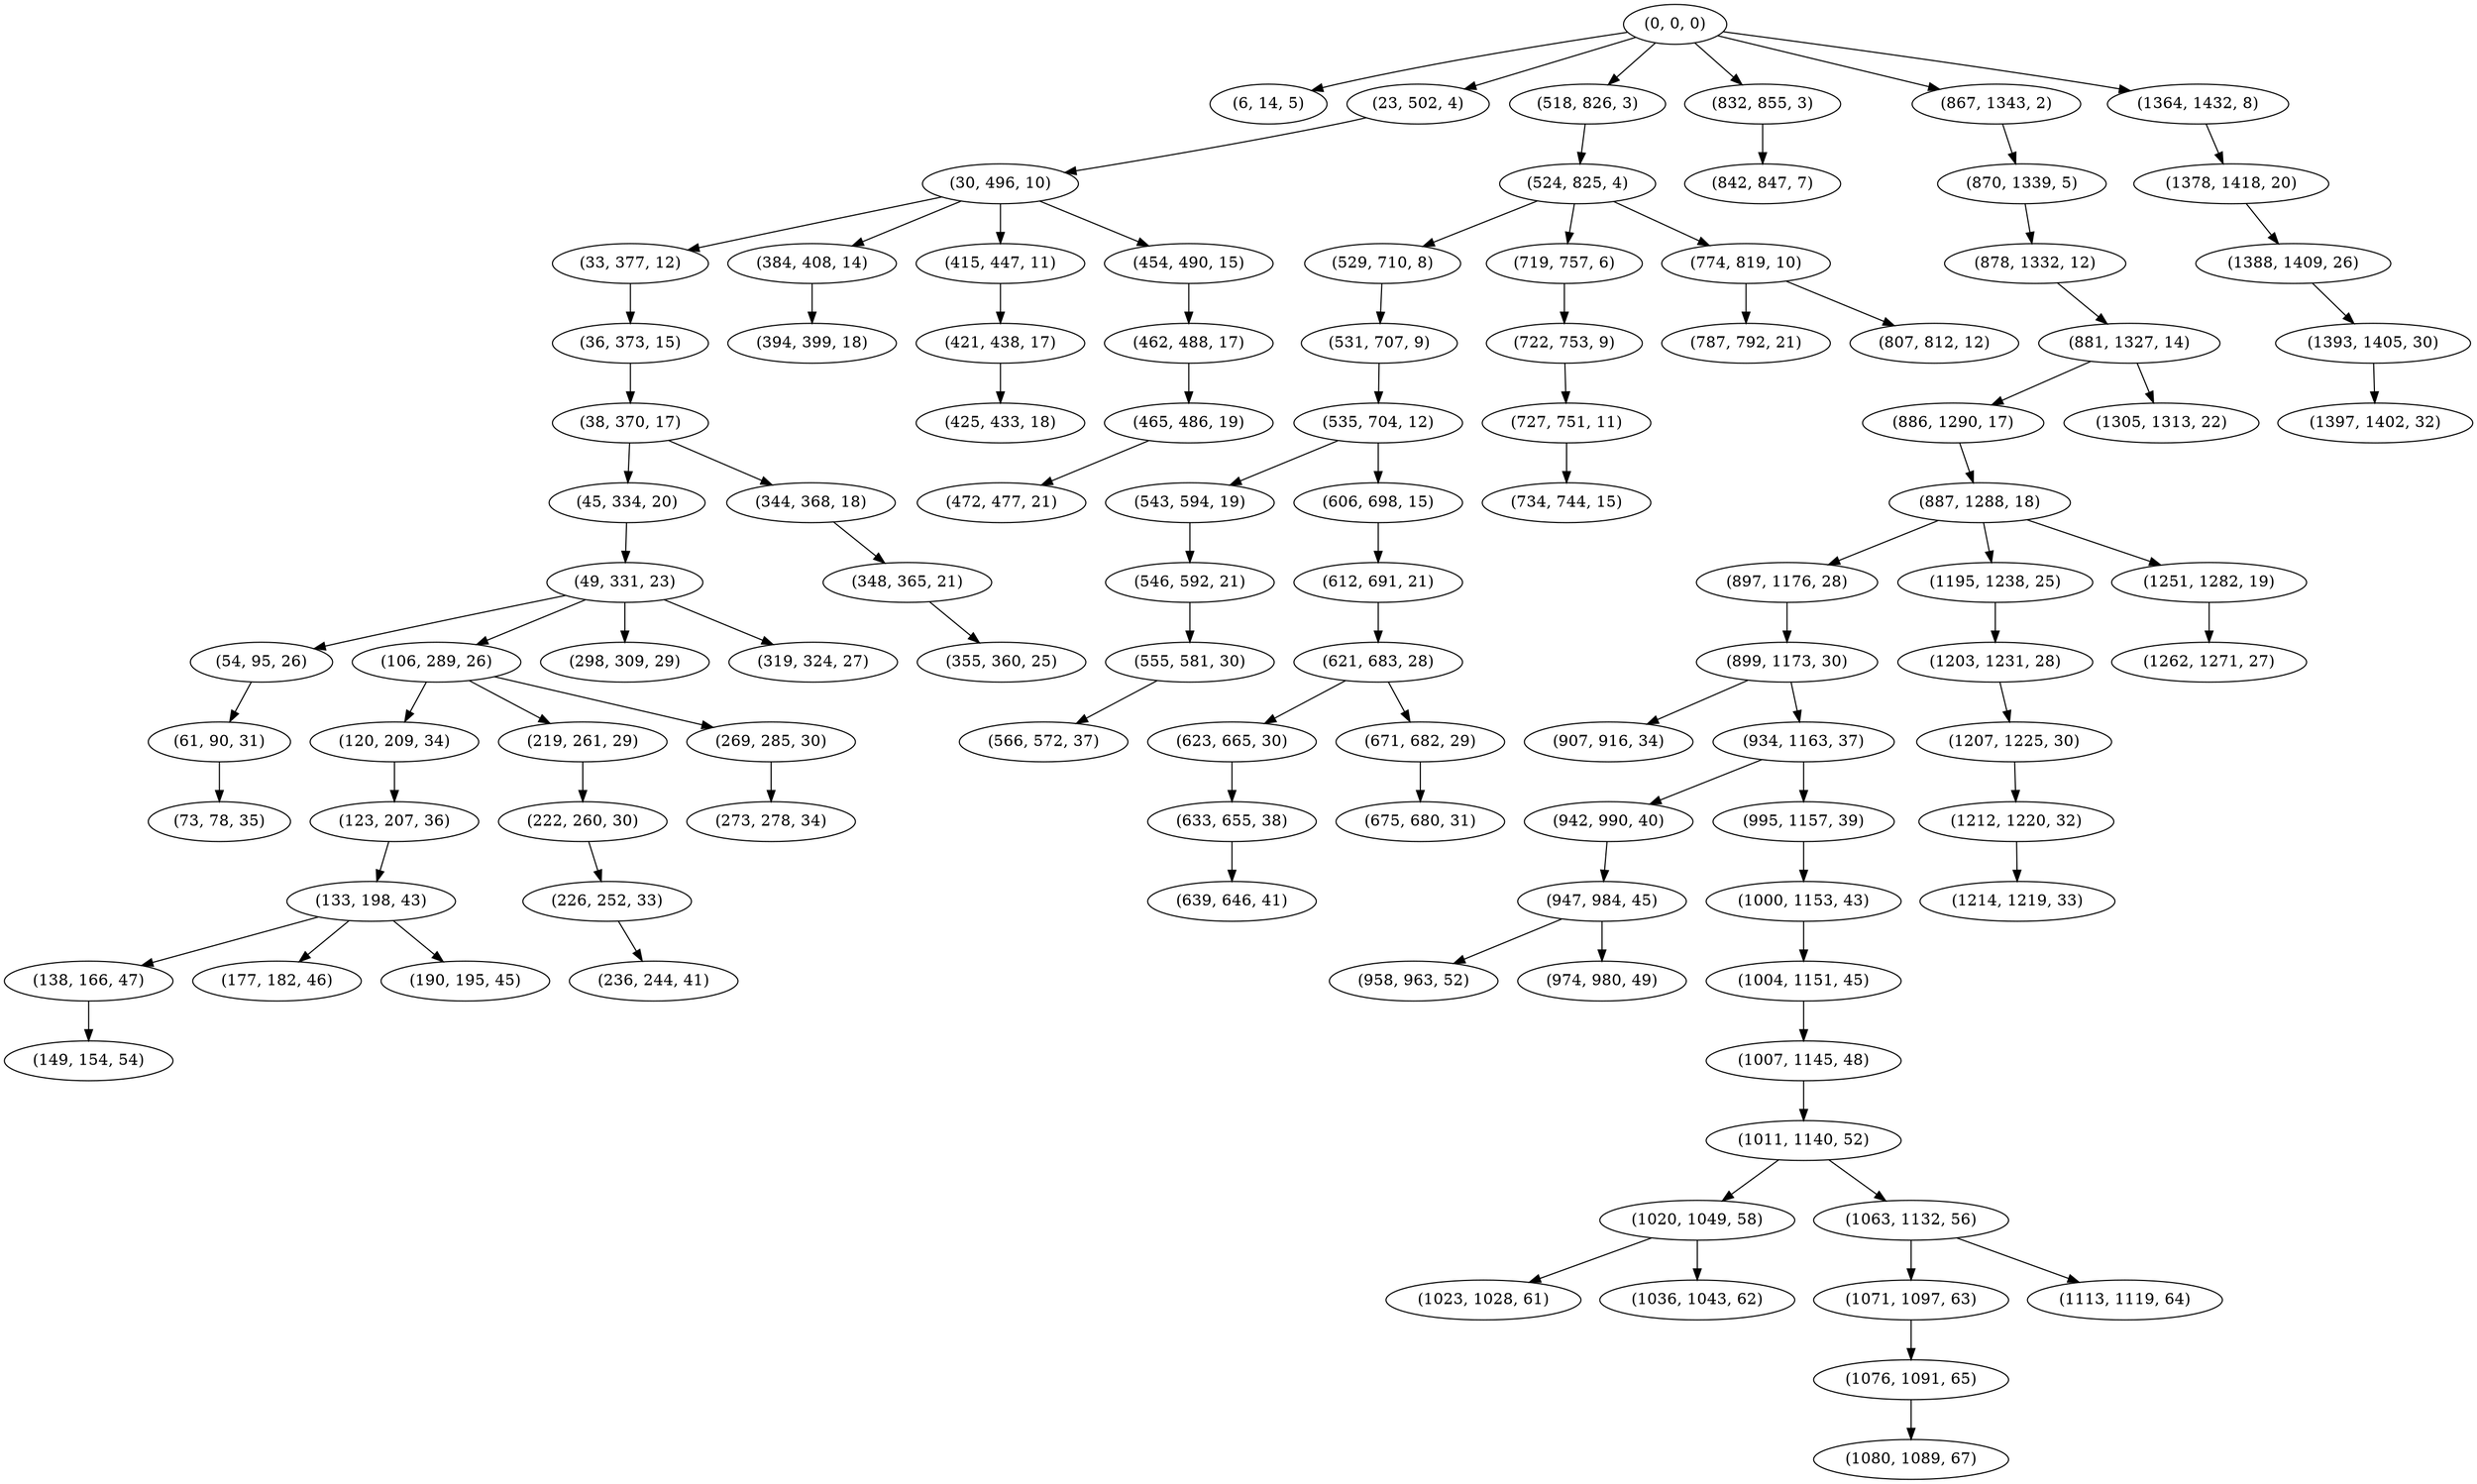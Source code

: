 digraph tree {
    "(0, 0, 0)";
    "(6, 14, 5)";
    "(23, 502, 4)";
    "(30, 496, 10)";
    "(33, 377, 12)";
    "(36, 373, 15)";
    "(38, 370, 17)";
    "(45, 334, 20)";
    "(49, 331, 23)";
    "(54, 95, 26)";
    "(61, 90, 31)";
    "(73, 78, 35)";
    "(106, 289, 26)";
    "(120, 209, 34)";
    "(123, 207, 36)";
    "(133, 198, 43)";
    "(138, 166, 47)";
    "(149, 154, 54)";
    "(177, 182, 46)";
    "(190, 195, 45)";
    "(219, 261, 29)";
    "(222, 260, 30)";
    "(226, 252, 33)";
    "(236, 244, 41)";
    "(269, 285, 30)";
    "(273, 278, 34)";
    "(298, 309, 29)";
    "(319, 324, 27)";
    "(344, 368, 18)";
    "(348, 365, 21)";
    "(355, 360, 25)";
    "(384, 408, 14)";
    "(394, 399, 18)";
    "(415, 447, 11)";
    "(421, 438, 17)";
    "(425, 433, 18)";
    "(454, 490, 15)";
    "(462, 488, 17)";
    "(465, 486, 19)";
    "(472, 477, 21)";
    "(518, 826, 3)";
    "(524, 825, 4)";
    "(529, 710, 8)";
    "(531, 707, 9)";
    "(535, 704, 12)";
    "(543, 594, 19)";
    "(546, 592, 21)";
    "(555, 581, 30)";
    "(566, 572, 37)";
    "(606, 698, 15)";
    "(612, 691, 21)";
    "(621, 683, 28)";
    "(623, 665, 30)";
    "(633, 655, 38)";
    "(639, 646, 41)";
    "(671, 682, 29)";
    "(675, 680, 31)";
    "(719, 757, 6)";
    "(722, 753, 9)";
    "(727, 751, 11)";
    "(734, 744, 15)";
    "(774, 819, 10)";
    "(787, 792, 21)";
    "(807, 812, 12)";
    "(832, 855, 3)";
    "(842, 847, 7)";
    "(867, 1343, 2)";
    "(870, 1339, 5)";
    "(878, 1332, 12)";
    "(881, 1327, 14)";
    "(886, 1290, 17)";
    "(887, 1288, 18)";
    "(897, 1176, 28)";
    "(899, 1173, 30)";
    "(907, 916, 34)";
    "(934, 1163, 37)";
    "(942, 990, 40)";
    "(947, 984, 45)";
    "(958, 963, 52)";
    "(974, 980, 49)";
    "(995, 1157, 39)";
    "(1000, 1153, 43)";
    "(1004, 1151, 45)";
    "(1007, 1145, 48)";
    "(1011, 1140, 52)";
    "(1020, 1049, 58)";
    "(1023, 1028, 61)";
    "(1036, 1043, 62)";
    "(1063, 1132, 56)";
    "(1071, 1097, 63)";
    "(1076, 1091, 65)";
    "(1080, 1089, 67)";
    "(1113, 1119, 64)";
    "(1195, 1238, 25)";
    "(1203, 1231, 28)";
    "(1207, 1225, 30)";
    "(1212, 1220, 32)";
    "(1214, 1219, 33)";
    "(1251, 1282, 19)";
    "(1262, 1271, 27)";
    "(1305, 1313, 22)";
    "(1364, 1432, 8)";
    "(1378, 1418, 20)";
    "(1388, 1409, 26)";
    "(1393, 1405, 30)";
    "(1397, 1402, 32)";
    "(0, 0, 0)" -> "(6, 14, 5)";
    "(0, 0, 0)" -> "(23, 502, 4)";
    "(0, 0, 0)" -> "(518, 826, 3)";
    "(0, 0, 0)" -> "(832, 855, 3)";
    "(0, 0, 0)" -> "(867, 1343, 2)";
    "(0, 0, 0)" -> "(1364, 1432, 8)";
    "(23, 502, 4)" -> "(30, 496, 10)";
    "(30, 496, 10)" -> "(33, 377, 12)";
    "(30, 496, 10)" -> "(384, 408, 14)";
    "(30, 496, 10)" -> "(415, 447, 11)";
    "(30, 496, 10)" -> "(454, 490, 15)";
    "(33, 377, 12)" -> "(36, 373, 15)";
    "(36, 373, 15)" -> "(38, 370, 17)";
    "(38, 370, 17)" -> "(45, 334, 20)";
    "(38, 370, 17)" -> "(344, 368, 18)";
    "(45, 334, 20)" -> "(49, 331, 23)";
    "(49, 331, 23)" -> "(54, 95, 26)";
    "(49, 331, 23)" -> "(106, 289, 26)";
    "(49, 331, 23)" -> "(298, 309, 29)";
    "(49, 331, 23)" -> "(319, 324, 27)";
    "(54, 95, 26)" -> "(61, 90, 31)";
    "(61, 90, 31)" -> "(73, 78, 35)";
    "(106, 289, 26)" -> "(120, 209, 34)";
    "(106, 289, 26)" -> "(219, 261, 29)";
    "(106, 289, 26)" -> "(269, 285, 30)";
    "(120, 209, 34)" -> "(123, 207, 36)";
    "(123, 207, 36)" -> "(133, 198, 43)";
    "(133, 198, 43)" -> "(138, 166, 47)";
    "(133, 198, 43)" -> "(177, 182, 46)";
    "(133, 198, 43)" -> "(190, 195, 45)";
    "(138, 166, 47)" -> "(149, 154, 54)";
    "(219, 261, 29)" -> "(222, 260, 30)";
    "(222, 260, 30)" -> "(226, 252, 33)";
    "(226, 252, 33)" -> "(236, 244, 41)";
    "(269, 285, 30)" -> "(273, 278, 34)";
    "(344, 368, 18)" -> "(348, 365, 21)";
    "(348, 365, 21)" -> "(355, 360, 25)";
    "(384, 408, 14)" -> "(394, 399, 18)";
    "(415, 447, 11)" -> "(421, 438, 17)";
    "(421, 438, 17)" -> "(425, 433, 18)";
    "(454, 490, 15)" -> "(462, 488, 17)";
    "(462, 488, 17)" -> "(465, 486, 19)";
    "(465, 486, 19)" -> "(472, 477, 21)";
    "(518, 826, 3)" -> "(524, 825, 4)";
    "(524, 825, 4)" -> "(529, 710, 8)";
    "(524, 825, 4)" -> "(719, 757, 6)";
    "(524, 825, 4)" -> "(774, 819, 10)";
    "(529, 710, 8)" -> "(531, 707, 9)";
    "(531, 707, 9)" -> "(535, 704, 12)";
    "(535, 704, 12)" -> "(543, 594, 19)";
    "(535, 704, 12)" -> "(606, 698, 15)";
    "(543, 594, 19)" -> "(546, 592, 21)";
    "(546, 592, 21)" -> "(555, 581, 30)";
    "(555, 581, 30)" -> "(566, 572, 37)";
    "(606, 698, 15)" -> "(612, 691, 21)";
    "(612, 691, 21)" -> "(621, 683, 28)";
    "(621, 683, 28)" -> "(623, 665, 30)";
    "(621, 683, 28)" -> "(671, 682, 29)";
    "(623, 665, 30)" -> "(633, 655, 38)";
    "(633, 655, 38)" -> "(639, 646, 41)";
    "(671, 682, 29)" -> "(675, 680, 31)";
    "(719, 757, 6)" -> "(722, 753, 9)";
    "(722, 753, 9)" -> "(727, 751, 11)";
    "(727, 751, 11)" -> "(734, 744, 15)";
    "(774, 819, 10)" -> "(787, 792, 21)";
    "(774, 819, 10)" -> "(807, 812, 12)";
    "(832, 855, 3)" -> "(842, 847, 7)";
    "(867, 1343, 2)" -> "(870, 1339, 5)";
    "(870, 1339, 5)" -> "(878, 1332, 12)";
    "(878, 1332, 12)" -> "(881, 1327, 14)";
    "(881, 1327, 14)" -> "(886, 1290, 17)";
    "(881, 1327, 14)" -> "(1305, 1313, 22)";
    "(886, 1290, 17)" -> "(887, 1288, 18)";
    "(887, 1288, 18)" -> "(897, 1176, 28)";
    "(887, 1288, 18)" -> "(1195, 1238, 25)";
    "(887, 1288, 18)" -> "(1251, 1282, 19)";
    "(897, 1176, 28)" -> "(899, 1173, 30)";
    "(899, 1173, 30)" -> "(907, 916, 34)";
    "(899, 1173, 30)" -> "(934, 1163, 37)";
    "(934, 1163, 37)" -> "(942, 990, 40)";
    "(934, 1163, 37)" -> "(995, 1157, 39)";
    "(942, 990, 40)" -> "(947, 984, 45)";
    "(947, 984, 45)" -> "(958, 963, 52)";
    "(947, 984, 45)" -> "(974, 980, 49)";
    "(995, 1157, 39)" -> "(1000, 1153, 43)";
    "(1000, 1153, 43)" -> "(1004, 1151, 45)";
    "(1004, 1151, 45)" -> "(1007, 1145, 48)";
    "(1007, 1145, 48)" -> "(1011, 1140, 52)";
    "(1011, 1140, 52)" -> "(1020, 1049, 58)";
    "(1011, 1140, 52)" -> "(1063, 1132, 56)";
    "(1020, 1049, 58)" -> "(1023, 1028, 61)";
    "(1020, 1049, 58)" -> "(1036, 1043, 62)";
    "(1063, 1132, 56)" -> "(1071, 1097, 63)";
    "(1063, 1132, 56)" -> "(1113, 1119, 64)";
    "(1071, 1097, 63)" -> "(1076, 1091, 65)";
    "(1076, 1091, 65)" -> "(1080, 1089, 67)";
    "(1195, 1238, 25)" -> "(1203, 1231, 28)";
    "(1203, 1231, 28)" -> "(1207, 1225, 30)";
    "(1207, 1225, 30)" -> "(1212, 1220, 32)";
    "(1212, 1220, 32)" -> "(1214, 1219, 33)";
    "(1251, 1282, 19)" -> "(1262, 1271, 27)";
    "(1364, 1432, 8)" -> "(1378, 1418, 20)";
    "(1378, 1418, 20)" -> "(1388, 1409, 26)";
    "(1388, 1409, 26)" -> "(1393, 1405, 30)";
    "(1393, 1405, 30)" -> "(1397, 1402, 32)";
}
